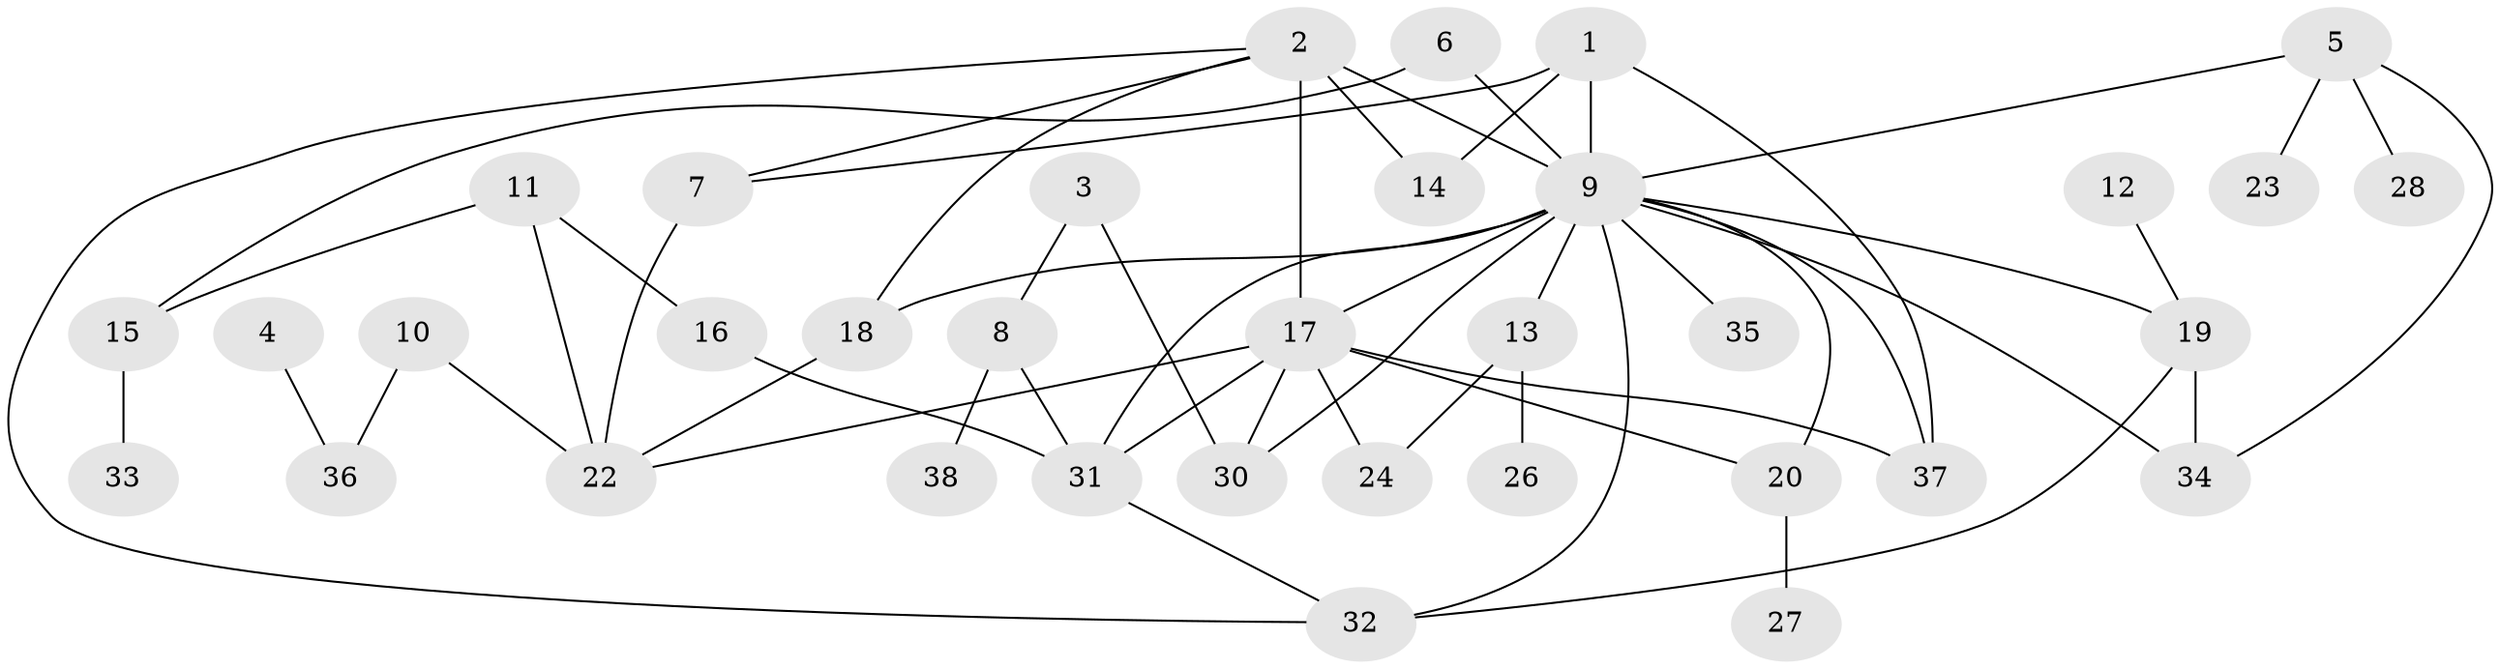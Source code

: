 // original degree distribution, {2: 0.20967741935483872, 3: 0.24193548387096775, 1: 0.22580645161290322, 5: 0.0967741935483871, 4: 0.14516129032258066, 6: 0.03225806451612903, 0: 0.03225806451612903, 7: 0.016129032258064516}
// Generated by graph-tools (version 1.1) at 2025/48/03/04/25 22:48:14]
// undirected, 35 vertices, 54 edges
graph export_dot {
  node [color=gray90,style=filled];
  1;
  2;
  3;
  4;
  5;
  6;
  7;
  8;
  9;
  10;
  11;
  12;
  13;
  14;
  15;
  16;
  17;
  18;
  19;
  20;
  22;
  23;
  24;
  26;
  27;
  28;
  30;
  31;
  32;
  33;
  34;
  35;
  36;
  37;
  38;
  1 -- 7 [weight=1.0];
  1 -- 9 [weight=1.0];
  1 -- 14 [weight=1.0];
  1 -- 37 [weight=1.0];
  2 -- 7 [weight=1.0];
  2 -- 9 [weight=2.0];
  2 -- 14 [weight=1.0];
  2 -- 17 [weight=3.0];
  2 -- 18 [weight=1.0];
  2 -- 32 [weight=1.0];
  3 -- 8 [weight=1.0];
  3 -- 30 [weight=1.0];
  4 -- 36 [weight=1.0];
  5 -- 9 [weight=1.0];
  5 -- 23 [weight=1.0];
  5 -- 28 [weight=1.0];
  5 -- 34 [weight=1.0];
  6 -- 9 [weight=1.0];
  6 -- 15 [weight=1.0];
  7 -- 22 [weight=2.0];
  8 -- 31 [weight=1.0];
  8 -- 38 [weight=1.0];
  9 -- 13 [weight=1.0];
  9 -- 17 [weight=1.0];
  9 -- 18 [weight=1.0];
  9 -- 19 [weight=1.0];
  9 -- 20 [weight=2.0];
  9 -- 30 [weight=1.0];
  9 -- 31 [weight=1.0];
  9 -- 32 [weight=1.0];
  9 -- 34 [weight=1.0];
  9 -- 35 [weight=1.0];
  9 -- 37 [weight=1.0];
  10 -- 22 [weight=1.0];
  10 -- 36 [weight=1.0];
  11 -- 15 [weight=1.0];
  11 -- 16 [weight=1.0];
  11 -- 22 [weight=1.0];
  12 -- 19 [weight=1.0];
  13 -- 24 [weight=1.0];
  13 -- 26 [weight=1.0];
  15 -- 33 [weight=1.0];
  16 -- 31 [weight=1.0];
  17 -- 20 [weight=1.0];
  17 -- 22 [weight=1.0];
  17 -- 24 [weight=1.0];
  17 -- 30 [weight=1.0];
  17 -- 31 [weight=1.0];
  17 -- 37 [weight=2.0];
  18 -- 22 [weight=1.0];
  19 -- 32 [weight=1.0];
  19 -- 34 [weight=1.0];
  20 -- 27 [weight=1.0];
  31 -- 32 [weight=1.0];
}
